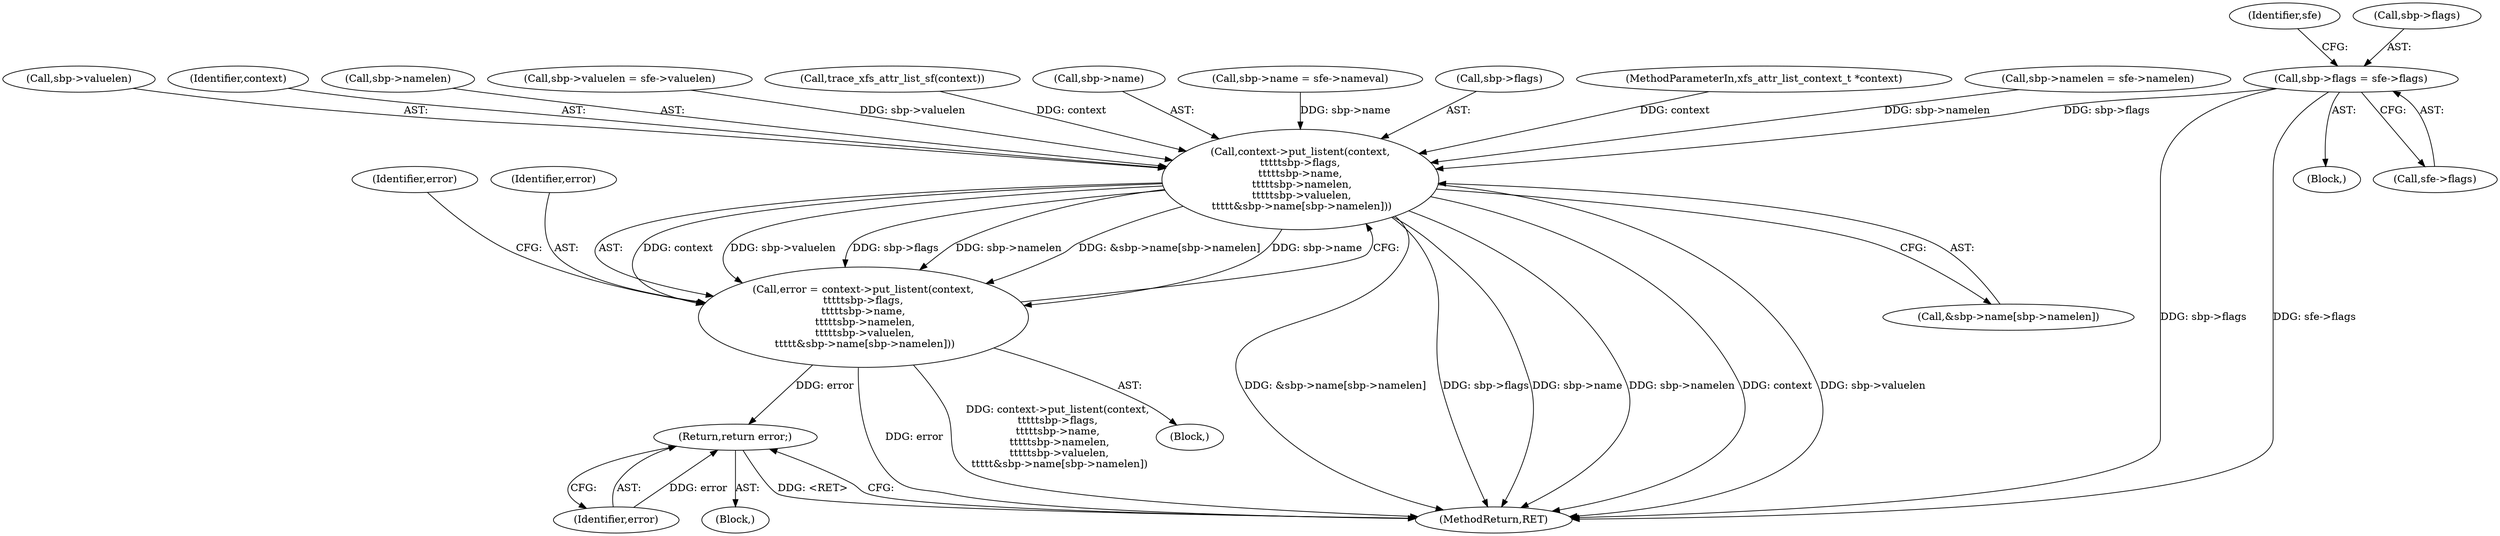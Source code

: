digraph "0_linux_2e83b79b2d6c78bf1b4aa227938a214dcbddc83f_0@pointer" {
"1000402" [label="(Call,sbp->flags = sfe->flags)"];
"1000526" [label="(Call,context->put_listent(context,\n\t\t\t\t\tsbp->flags,\n\t\t\t\t\tsbp->name,\n \t\t\t\t\tsbp->namelen,\n \t\t\t\t\tsbp->valuelen,\n \t\t\t\t\t&sbp->name[sbp->namelen]))"];
"1000524" [label="(Call,error = context->put_listent(context,\n\t\t\t\t\tsbp->flags,\n\t\t\t\t\tsbp->name,\n \t\t\t\t\tsbp->namelen,\n \t\t\t\t\tsbp->valuelen,\n \t\t\t\t\t&sbp->name[sbp->namelen]))"];
"1000553" [label="(Return,return error;)"];
"1000410" [label="(Identifier,sfe)"];
"1000537" [label="(Call,sbp->valuelen)"];
"1000527" [label="(Identifier,context)"];
"1000553" [label="(Return,return error;)"];
"1000403" [label="(Call,sbp->flags)"];
"1000402" [label="(Call,sbp->flags = sfe->flags)"];
"1000554" [label="(Identifier,error)"];
"1000568" [label="(MethodReturn,RET)"];
"1000502" [label="(Block,)"];
"1000524" [label="(Call,error = context->put_listent(context,\n\t\t\t\t\tsbp->flags,\n\t\t\t\t\tsbp->name,\n \t\t\t\t\tsbp->namelen,\n \t\t\t\t\tsbp->valuelen,\n \t\t\t\t\t&sbp->name[sbp->namelen]))"];
"1000549" [label="(Identifier,error)"];
"1000326" [label="(Block,)"];
"1000534" [label="(Call,sbp->namelen)"];
"1000395" [label="(Call,sbp->valuelen = sfe->valuelen)"];
"1000175" [label="(Call,trace_xfs_attr_list_sf(context))"];
"1000531" [label="(Call,sbp->name)"];
"1000381" [label="(Call,sbp->name = sfe->nameval)"];
"1000528" [label="(Call,sbp->flags)"];
"1000540" [label="(Call,&sbp->name[sbp->namelen])"];
"1000526" [label="(Call,context->put_listent(context,\n\t\t\t\t\tsbp->flags,\n\t\t\t\t\tsbp->name,\n \t\t\t\t\tsbp->namelen,\n \t\t\t\t\tsbp->valuelen,\n \t\t\t\t\t&sbp->name[sbp->namelen]))"];
"1000110" [label="(MethodParameterIn,xfs_attr_list_context_t *context)"];
"1000388" [label="(Call,sbp->namelen = sfe->namelen)"];
"1000550" [label="(Block,)"];
"1000406" [label="(Call,sfe->flags)"];
"1000525" [label="(Identifier,error)"];
"1000402" -> "1000326"  [label="AST: "];
"1000402" -> "1000406"  [label="CFG: "];
"1000403" -> "1000402"  [label="AST: "];
"1000406" -> "1000402"  [label="AST: "];
"1000410" -> "1000402"  [label="CFG: "];
"1000402" -> "1000568"  [label="DDG: sbp->flags"];
"1000402" -> "1000568"  [label="DDG: sfe->flags"];
"1000402" -> "1000526"  [label="DDG: sbp->flags"];
"1000526" -> "1000524"  [label="AST: "];
"1000526" -> "1000540"  [label="CFG: "];
"1000527" -> "1000526"  [label="AST: "];
"1000528" -> "1000526"  [label="AST: "];
"1000531" -> "1000526"  [label="AST: "];
"1000534" -> "1000526"  [label="AST: "];
"1000537" -> "1000526"  [label="AST: "];
"1000540" -> "1000526"  [label="AST: "];
"1000524" -> "1000526"  [label="CFG: "];
"1000526" -> "1000568"  [label="DDG: &sbp->name[sbp->namelen]"];
"1000526" -> "1000568"  [label="DDG: sbp->flags"];
"1000526" -> "1000568"  [label="DDG: sbp->name"];
"1000526" -> "1000568"  [label="DDG: sbp->namelen"];
"1000526" -> "1000568"  [label="DDG: context"];
"1000526" -> "1000568"  [label="DDG: sbp->valuelen"];
"1000526" -> "1000524"  [label="DDG: context"];
"1000526" -> "1000524"  [label="DDG: sbp->valuelen"];
"1000526" -> "1000524"  [label="DDG: sbp->flags"];
"1000526" -> "1000524"  [label="DDG: sbp->namelen"];
"1000526" -> "1000524"  [label="DDG: &sbp->name[sbp->namelen]"];
"1000526" -> "1000524"  [label="DDG: sbp->name"];
"1000175" -> "1000526"  [label="DDG: context"];
"1000110" -> "1000526"  [label="DDG: context"];
"1000381" -> "1000526"  [label="DDG: sbp->name"];
"1000388" -> "1000526"  [label="DDG: sbp->namelen"];
"1000395" -> "1000526"  [label="DDG: sbp->valuelen"];
"1000524" -> "1000502"  [label="AST: "];
"1000525" -> "1000524"  [label="AST: "];
"1000549" -> "1000524"  [label="CFG: "];
"1000524" -> "1000568"  [label="DDG: error"];
"1000524" -> "1000568"  [label="DDG: context->put_listent(context,\n\t\t\t\t\tsbp->flags,\n\t\t\t\t\tsbp->name,\n \t\t\t\t\tsbp->namelen,\n \t\t\t\t\tsbp->valuelen,\n \t\t\t\t\t&sbp->name[sbp->namelen])"];
"1000524" -> "1000553"  [label="DDG: error"];
"1000553" -> "1000550"  [label="AST: "];
"1000553" -> "1000554"  [label="CFG: "];
"1000554" -> "1000553"  [label="AST: "];
"1000568" -> "1000553"  [label="CFG: "];
"1000553" -> "1000568"  [label="DDG: <RET>"];
"1000554" -> "1000553"  [label="DDG: error"];
}
